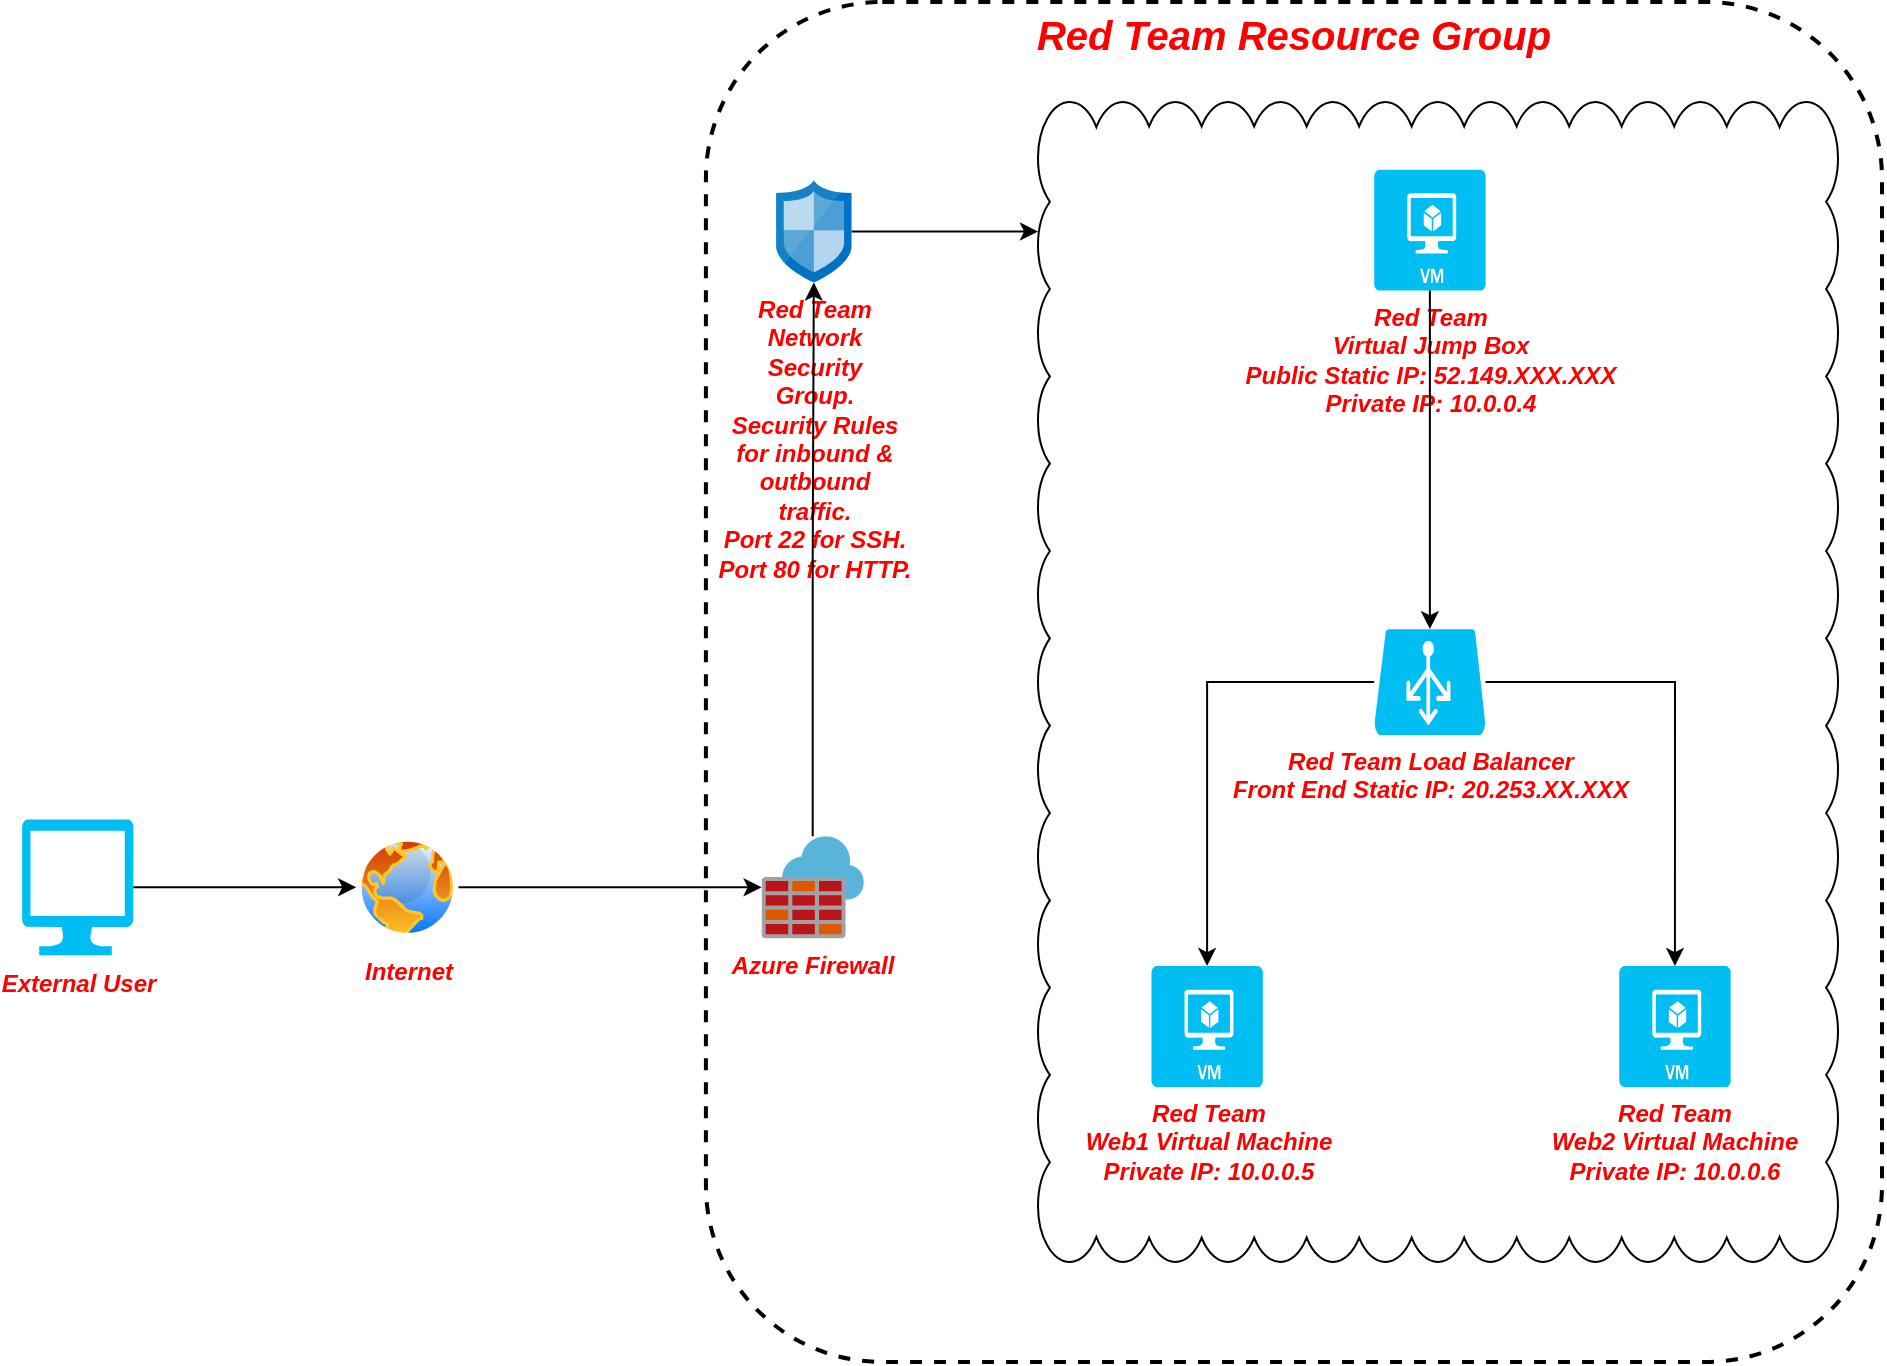<mxfile version="21.1.4" type="github">
  <diagram name="Page-1" id="_rytjPsgMQxW199Dn6RB">
    <mxGraphModel dx="1122" dy="715" grid="1" gridSize="10" guides="1" tooltips="1" connect="1" arrows="1" fold="1" page="1" pageScale="1" pageWidth="1100" pageHeight="850" math="0" shadow="0">
      <root>
        <mxCell id="0" />
        <mxCell id="1" parent="0" />
        <mxCell id="zSLWPXWLWNy55AuG92pB-3" value="" style="group" vertex="1" connectable="0" parent="1">
          <mxGeometry x="77" y="80" width="930" height="680" as="geometry" />
        </mxCell>
        <mxCell id="zSLWPXWLWNy55AuG92pB-10" value="" style="whiteSpace=wrap;html=1;shape=mxgraph.basic.cloud_rect;fillColor=none;" vertex="1" parent="zSLWPXWLWNy55AuG92pB-3">
          <mxGeometry x="508" y="50" width="400" height="580" as="geometry" />
        </mxCell>
        <mxCell id="rQ3CZiF5PVUemZi3xQKQ-19" value="&lt;font color=&quot;#ff0000&quot; style=&quot;font-size: 20px;&quot;&gt;&lt;b&gt;&lt;i&gt;Red Team Resource Group&lt;/i&gt;&lt;/b&gt;&lt;/font&gt;" style="fontStyle=0;verticalAlign=top;align=center;spacingTop=-2;fillColor=none;rounded=1;whiteSpace=wrap;html=1;strokeColor=default;strokeWidth=2;dashed=1;container=1;collapsible=0;expand=0;recursiveResize=0;shadow=0;glass=0;" parent="zSLWPXWLWNy55AuG92pB-3" vertex="1">
          <mxGeometry x="341.95" width="588.05" height="680" as="geometry" />
        </mxCell>
        <mxCell id="rQ3CZiF5PVUemZi3xQKQ-8" value="&lt;b style=&quot;&quot;&gt;&lt;i style=&quot;&quot;&gt;&lt;font color=&quot;#ff0000&quot;&gt;Red Team &lt;br&gt;Network &lt;br&gt;Security &lt;br&gt;Group.&lt;br&gt;Security Rules &lt;br&gt;for&amp;nbsp;inbound &amp;amp; &lt;br&gt;outbound &lt;br&gt;traffic.&lt;br&gt;Port 22 for SSH.&lt;br&gt;Port 80 for HTTP.&lt;br&gt;&lt;/font&gt;&lt;/i&gt;&lt;/b&gt;" style="image;sketch=0;aspect=fixed;html=1;points=[];align=center;fontSize=12;image=img/lib/mscae/Network_Security_Groups_Classic.svg;" parent="rQ3CZiF5PVUemZi3xQKQ-19" vertex="1">
          <mxGeometry x="35.086" y="89.156" width="37.835" height="51.128" as="geometry" />
        </mxCell>
        <mxCell id="zSLWPXWLWNy55AuG92pB-13" value="" style="edgeStyle=orthogonalEdgeStyle;rounded=0;orthogonalLoop=1;jettySize=auto;html=1;entryX=0.5;entryY=0;entryDx=0;entryDy=0;entryPerimeter=0;" edge="1" parent="rQ3CZiF5PVUemZi3xQKQ-19" source="rQ3CZiF5PVUemZi3xQKQ-13" target="rQ3CZiF5PVUemZi3xQKQ-17">
          <mxGeometry relative="1" as="geometry">
            <mxPoint x="469.841" y="340" as="targetPoint" />
          </mxGeometry>
        </mxCell>
        <mxCell id="rQ3CZiF5PVUemZi3xQKQ-13" value="&lt;b&gt;&lt;i&gt;&lt;font color=&quot;#ff0000&quot;&gt;Red Team Load Balancer&lt;br&gt;Front End Static IP: 20.253.XX.XXX&lt;br&gt;&lt;/font&gt;&lt;/i&gt;&lt;/b&gt;" style="verticalLabelPosition=bottom;html=1;verticalAlign=top;align=center;strokeColor=none;fillColor=#00BEF2;shape=mxgraph.azure.azure_load_balancer;" parent="rQ3CZiF5PVUemZi3xQKQ-19" vertex="1">
          <mxGeometry x="334.149" y="313.556" width="55.692" height="52.889" as="geometry" />
        </mxCell>
        <object label="&lt;font color=&quot;#ff0000&quot;&gt;&lt;b&gt;&lt;i&gt;Red Team &lt;br&gt;Virtual Jump Box&lt;br&gt;Public Static IP: 52.149.XXX.XXX&lt;br&gt;Private IP: 10.0.0.4&lt;br&gt;&lt;/i&gt;&lt;/b&gt;&lt;/font&gt;" placeholders="1" id="rQ3CZiF5PVUemZi3xQKQ-10">
          <mxCell style="verticalLabelPosition=bottom;html=1;verticalAlign=top;align=center;strokeColor=none;fillColor=#00BEF2;shape=mxgraph.azure.virtual_machine;" parent="rQ3CZiF5PVUemZi3xQKQ-19" vertex="1">
            <mxGeometry x="334.149" y="83.841" width="55.692" height="60.444" as="geometry" />
          </mxCell>
        </object>
        <mxCell id="rQ3CZiF5PVUemZi3xQKQ-14" value="" style="edgeStyle=orthogonalEdgeStyle;rounded=0;orthogonalLoop=1;jettySize=auto;html=1;" parent="rQ3CZiF5PVUemZi3xQKQ-19" source="rQ3CZiF5PVUemZi3xQKQ-10" target="rQ3CZiF5PVUemZi3xQKQ-13" edge="1">
          <mxGeometry relative="1" as="geometry" />
        </mxCell>
        <mxCell id="rQ3CZiF5PVUemZi3xQKQ-15" value="&lt;b&gt;&lt;i&gt;&lt;font color=&quot;#ff0000&quot;&gt;Red Team &lt;br&gt;Web1 Virtual Machine&lt;br&gt;&lt;/font&gt;&lt;/i&gt;&lt;/b&gt;&lt;b style=&quot;border-color: var(--border-color); color: rgb(255, 0, 0);&quot;&gt;&lt;i style=&quot;border-color: var(--border-color);&quot;&gt;Private IP: 10.0.0.5&lt;/i&gt;&lt;/b&gt;&lt;b&gt;&lt;i&gt;&lt;font color=&quot;#ff0000&quot;&gt;&lt;br&gt;&lt;/font&gt;&lt;/i&gt;&lt;/b&gt;" style="verticalLabelPosition=bottom;html=1;verticalAlign=top;align=center;strokeColor=none;fillColor=#00BEF2;shape=mxgraph.azure.virtual_machine;" parent="rQ3CZiF5PVUemZi3xQKQ-19" vertex="1">
          <mxGeometry x="222.766" y="482.044" width="55.692" height="60.444" as="geometry" />
        </mxCell>
        <mxCell id="rQ3CZiF5PVUemZi3xQKQ-16" value="" style="edgeStyle=orthogonalEdgeStyle;rounded=0;orthogonalLoop=1;jettySize=auto;html=1;" parent="rQ3CZiF5PVUemZi3xQKQ-19" source="rQ3CZiF5PVUemZi3xQKQ-13" target="rQ3CZiF5PVUemZi3xQKQ-15" edge="1">
          <mxGeometry relative="1" as="geometry" />
        </mxCell>
        <mxCell id="rQ3CZiF5PVUemZi3xQKQ-17" value="&lt;b style=&quot;border-color: var(--border-color);&quot;&gt;&lt;i style=&quot;border-color: var(--border-color);&quot;&gt;&lt;font style=&quot;border-color: var(--border-color);&quot; color=&quot;#ff0000&quot;&gt;Red Team&lt;br style=&quot;border-color: var(--border-color);&quot;&gt;Web2 Virtual Machine&lt;br&gt;&lt;b style=&quot;border-color: var(--border-color); font-style: normal;&quot;&gt;&lt;i style=&quot;border-color: var(--border-color);&quot;&gt;Private IP: 10.0.0.6&lt;/i&gt;&lt;/b&gt;&lt;br&gt;&lt;/font&gt;&lt;/i&gt;&lt;/b&gt;" style="verticalLabelPosition=bottom;html=1;verticalAlign=top;align=center;strokeColor=none;fillColor=#00BEF2;shape=mxgraph.azure.virtual_machine;" parent="rQ3CZiF5PVUemZi3xQKQ-19" vertex="1">
          <mxGeometry x="456.671" y="482.044" width="55.692" height="60.444" as="geometry" />
        </mxCell>
        <mxCell id="rQ3CZiF5PVUemZi3xQKQ-6" value="&lt;b&gt;&lt;i&gt;&lt;font color=&quot;#ff0000&quot;&gt;Azure Firewall&lt;/font&gt;&lt;/i&gt;&lt;/b&gt;" style="image;sketch=0;aspect=fixed;html=1;points=[];align=center;fontSize=12;image=img/lib/mscae/Azure_Firewall.svg;" parent="rQ3CZiF5PVUemZi3xQKQ-19" vertex="1">
          <mxGeometry x="27.846" y="417.067" width="51.128" height="51.128" as="geometry" />
        </mxCell>
        <mxCell id="rQ3CZiF5PVUemZi3xQKQ-9" value="" style="edgeStyle=orthogonalEdgeStyle;rounded=0;orthogonalLoop=1;jettySize=auto;html=1;" parent="rQ3CZiF5PVUemZi3xQKQ-19" source="rQ3CZiF5PVUemZi3xQKQ-6" target="rQ3CZiF5PVUemZi3xQKQ-8" edge="1">
          <mxGeometry relative="1" as="geometry" />
        </mxCell>
        <mxCell id="rQ3CZiF5PVUemZi3xQKQ-1" value="&lt;b&gt;&lt;i&gt;&lt;font color=&quot;#ff0000&quot;&gt;External User&lt;/font&gt;&lt;/i&gt;&lt;/b&gt;" style="verticalLabelPosition=bottom;html=1;verticalAlign=top;align=center;strokeColor=none;fillColor=#00BEF2;shape=mxgraph.azure.computer;pointerEvents=1;" parent="zSLWPXWLWNy55AuG92pB-3" vertex="1">
          <mxGeometry y="408.6" width="55.692" height="68" as="geometry" />
        </mxCell>
        <mxCell id="rQ3CZiF5PVUemZi3xQKQ-7" value="" style="edgeStyle=orthogonalEdgeStyle;rounded=0;orthogonalLoop=1;jettySize=auto;html=1;" parent="zSLWPXWLWNy55AuG92pB-3" source="rQ3CZiF5PVUemZi3xQKQ-4" target="rQ3CZiF5PVUemZi3xQKQ-6" edge="1">
          <mxGeometry relative="1" as="geometry" />
        </mxCell>
        <mxCell id="rQ3CZiF5PVUemZi3xQKQ-4" value="&lt;b&gt;&lt;i&gt;&lt;font color=&quot;#ff0000&quot;&gt;Internet&lt;/font&gt;&lt;/i&gt;&lt;/b&gt;" style="image;aspect=fixed;perimeter=ellipsePerimeter;html=1;align=center;shadow=0;dashed=0;spacingTop=3;image=img/lib/active_directory/internet_globe.svg;imageBackground=none;" parent="zSLWPXWLWNy55AuG92pB-3" vertex="1">
          <mxGeometry x="167.075" y="417.067" width="51.128" height="51.128" as="geometry" />
        </mxCell>
        <mxCell id="rQ3CZiF5PVUemZi3xQKQ-5" value="" style="edgeStyle=orthogonalEdgeStyle;rounded=0;orthogonalLoop=1;jettySize=auto;html=1;" parent="zSLWPXWLWNy55AuG92pB-3" source="rQ3CZiF5PVUemZi3xQKQ-1" target="rQ3CZiF5PVUemZi3xQKQ-4" edge="1">
          <mxGeometry relative="1" as="geometry" />
        </mxCell>
        <mxCell id="zSLWPXWLWNy55AuG92pB-11" value="" style="edgeStyle=orthogonalEdgeStyle;rounded=0;orthogonalLoop=1;jettySize=auto;html=1;" edge="1" parent="zSLWPXWLWNy55AuG92pB-3" source="rQ3CZiF5PVUemZi3xQKQ-8" target="zSLWPXWLWNy55AuG92pB-10">
          <mxGeometry relative="1" as="geometry">
            <Array as="points">
              <mxPoint x="493" y="115" />
              <mxPoint x="493" y="115" />
            </Array>
          </mxGeometry>
        </mxCell>
      </root>
    </mxGraphModel>
  </diagram>
</mxfile>
